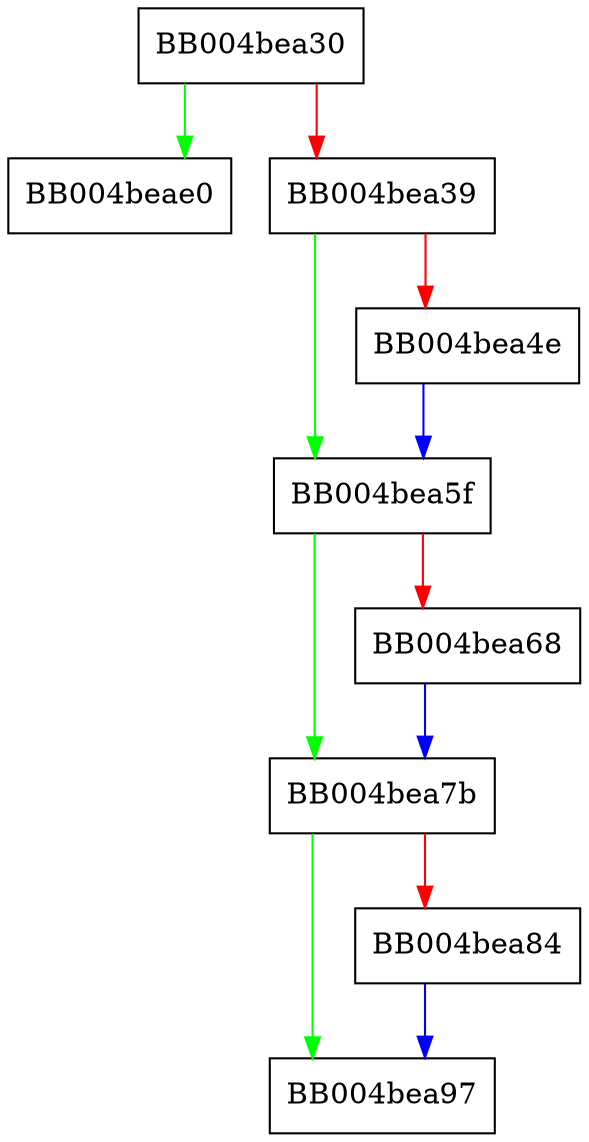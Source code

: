 digraph ossl_quic_stream_map_release {
  node [shape="box"];
  graph [splines=ortho];
  BB004bea30 -> BB004beae0 [color="green"];
  BB004bea30 -> BB004bea39 [color="red"];
  BB004bea39 -> BB004bea5f [color="green"];
  BB004bea39 -> BB004bea4e [color="red"];
  BB004bea4e -> BB004bea5f [color="blue"];
  BB004bea5f -> BB004bea7b [color="green"];
  BB004bea5f -> BB004bea68 [color="red"];
  BB004bea68 -> BB004bea7b [color="blue"];
  BB004bea7b -> BB004bea97 [color="green"];
  BB004bea7b -> BB004bea84 [color="red"];
  BB004bea84 -> BB004bea97 [color="blue"];
}